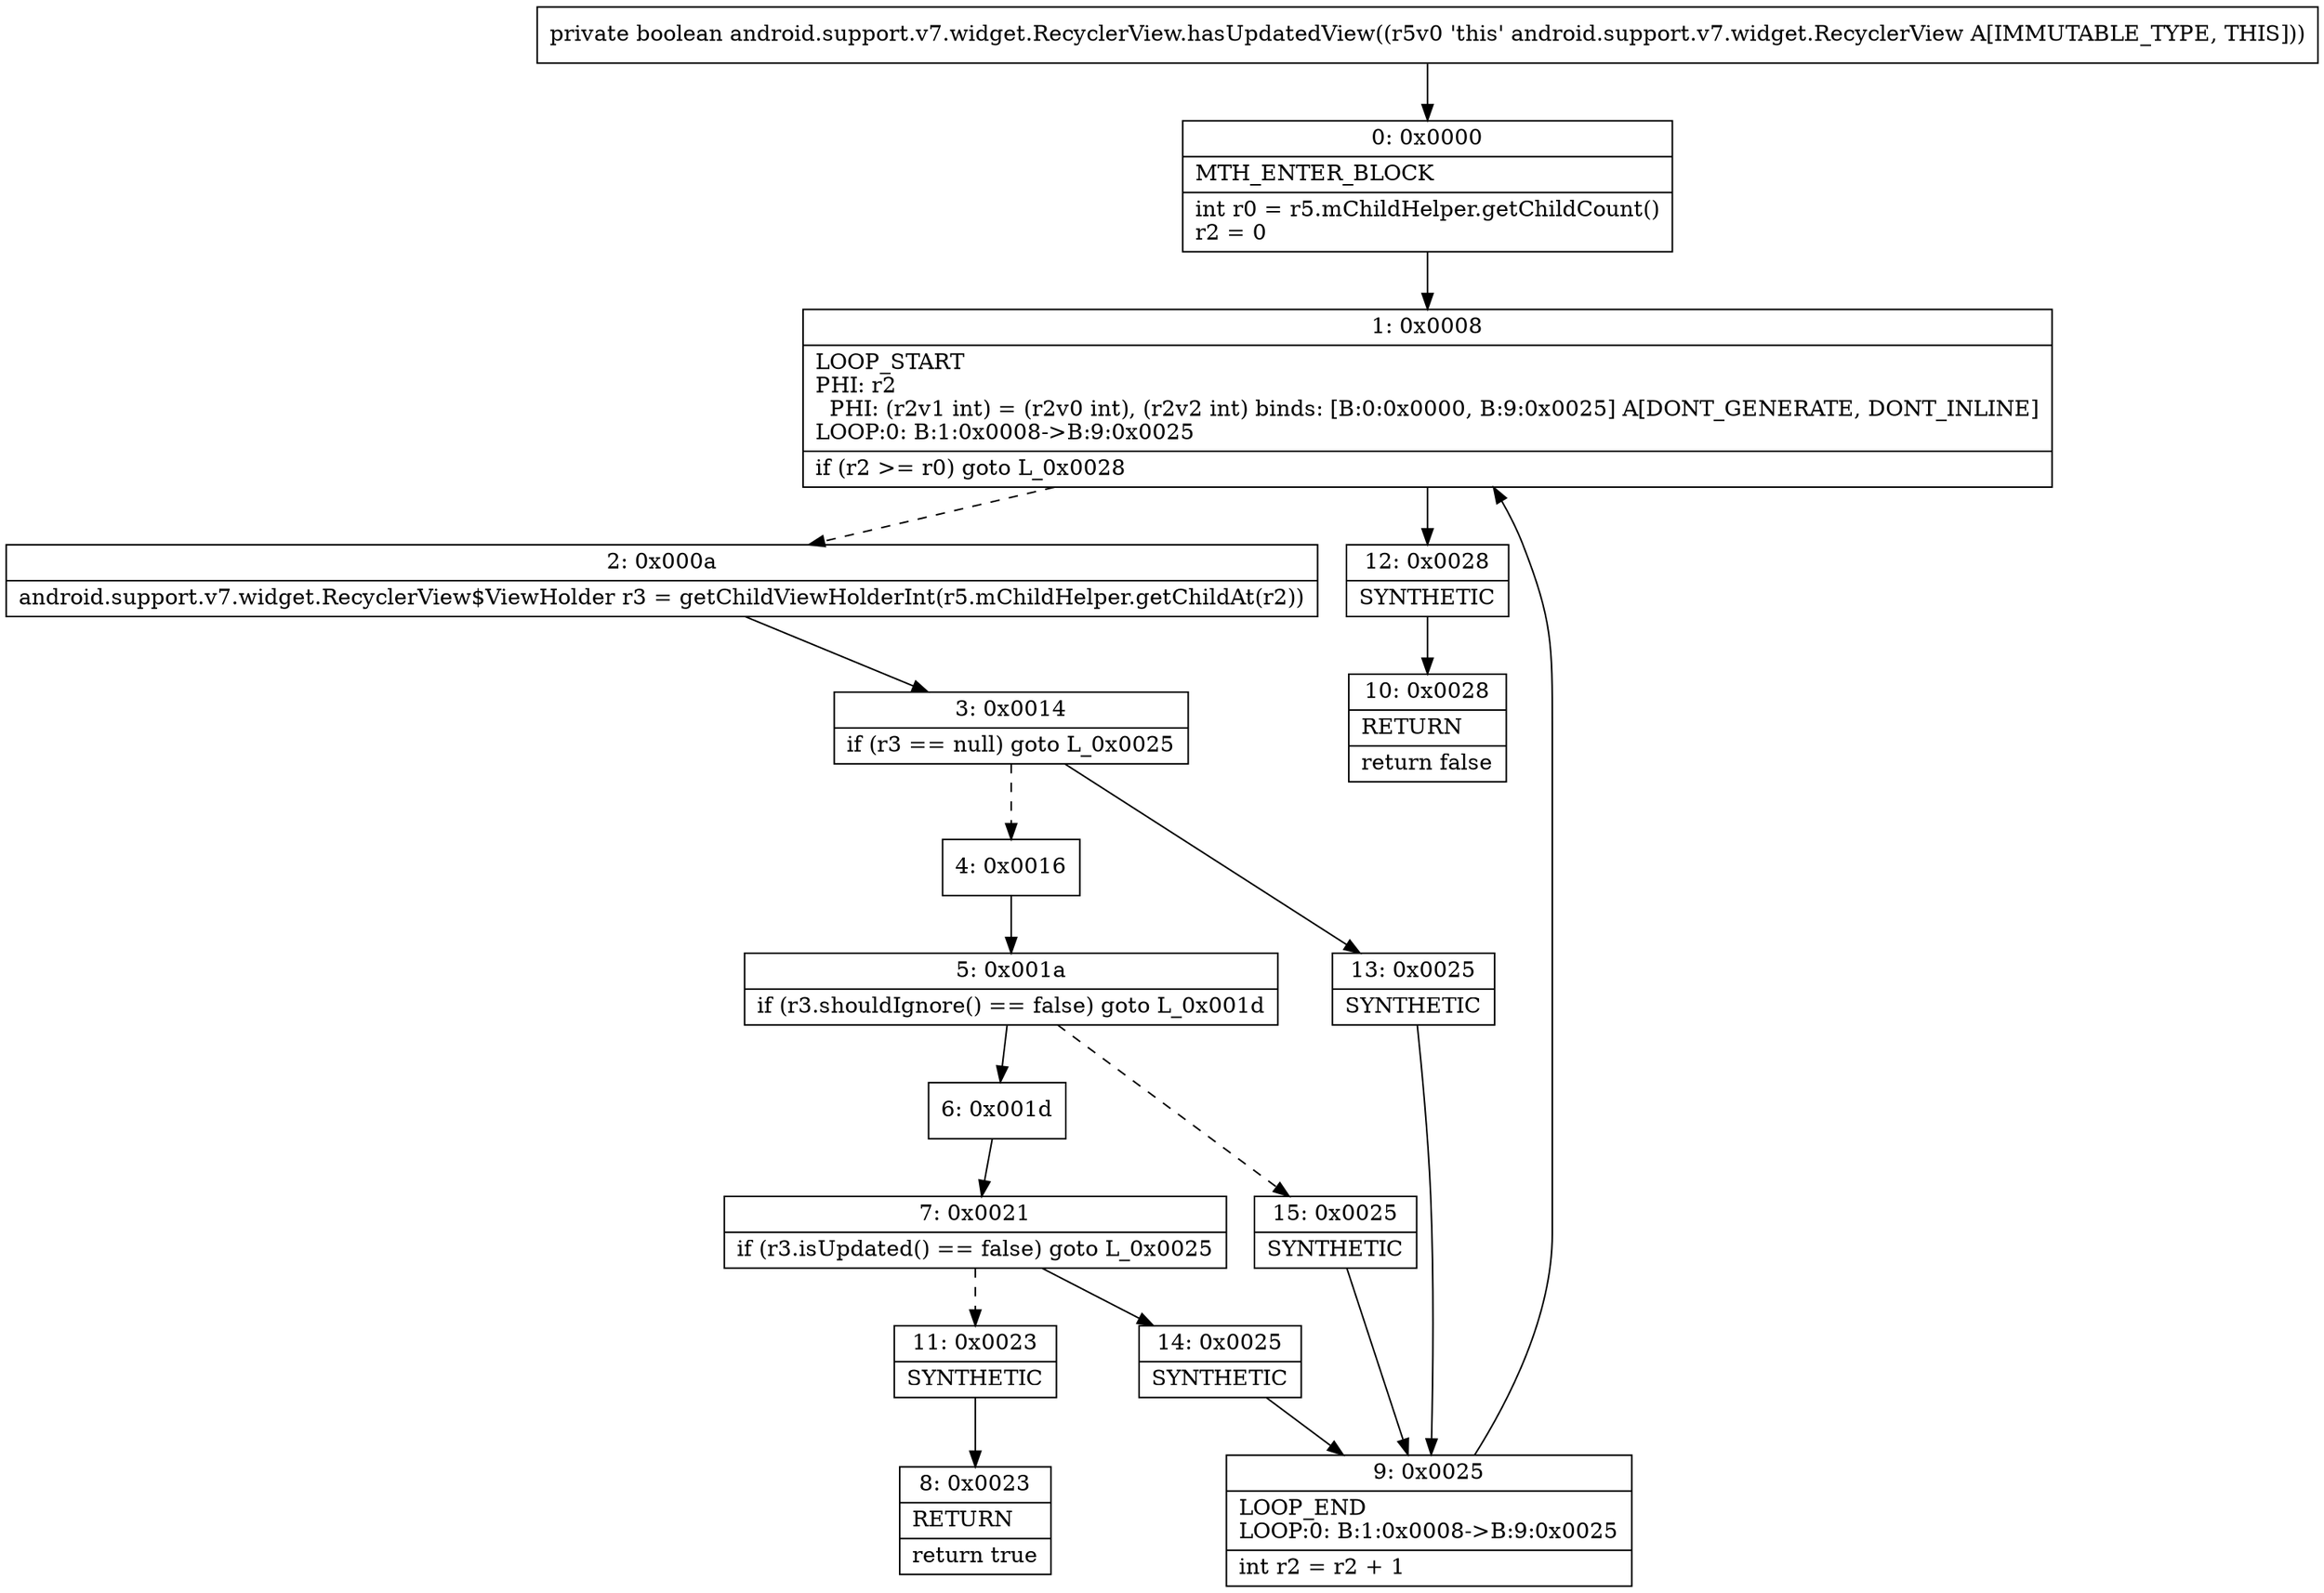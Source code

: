digraph "CFG forandroid.support.v7.widget.RecyclerView.hasUpdatedView()Z" {
Node_0 [shape=record,label="{0\:\ 0x0000|MTH_ENTER_BLOCK\l|int r0 = r5.mChildHelper.getChildCount()\lr2 = 0\l}"];
Node_1 [shape=record,label="{1\:\ 0x0008|LOOP_START\lPHI: r2 \l  PHI: (r2v1 int) = (r2v0 int), (r2v2 int) binds: [B:0:0x0000, B:9:0x0025] A[DONT_GENERATE, DONT_INLINE]\lLOOP:0: B:1:0x0008\-\>B:9:0x0025\l|if (r2 \>= r0) goto L_0x0028\l}"];
Node_2 [shape=record,label="{2\:\ 0x000a|android.support.v7.widget.RecyclerView$ViewHolder r3 = getChildViewHolderInt(r5.mChildHelper.getChildAt(r2))\l}"];
Node_3 [shape=record,label="{3\:\ 0x0014|if (r3 == null) goto L_0x0025\l}"];
Node_4 [shape=record,label="{4\:\ 0x0016}"];
Node_5 [shape=record,label="{5\:\ 0x001a|if (r3.shouldIgnore() == false) goto L_0x001d\l}"];
Node_6 [shape=record,label="{6\:\ 0x001d}"];
Node_7 [shape=record,label="{7\:\ 0x0021|if (r3.isUpdated() == false) goto L_0x0025\l}"];
Node_8 [shape=record,label="{8\:\ 0x0023|RETURN\l|return true\l}"];
Node_9 [shape=record,label="{9\:\ 0x0025|LOOP_END\lLOOP:0: B:1:0x0008\-\>B:9:0x0025\l|int r2 = r2 + 1\l}"];
Node_10 [shape=record,label="{10\:\ 0x0028|RETURN\l|return false\l}"];
Node_11 [shape=record,label="{11\:\ 0x0023|SYNTHETIC\l}"];
Node_12 [shape=record,label="{12\:\ 0x0028|SYNTHETIC\l}"];
Node_13 [shape=record,label="{13\:\ 0x0025|SYNTHETIC\l}"];
Node_14 [shape=record,label="{14\:\ 0x0025|SYNTHETIC\l}"];
Node_15 [shape=record,label="{15\:\ 0x0025|SYNTHETIC\l}"];
MethodNode[shape=record,label="{private boolean android.support.v7.widget.RecyclerView.hasUpdatedView((r5v0 'this' android.support.v7.widget.RecyclerView A[IMMUTABLE_TYPE, THIS])) }"];
MethodNode -> Node_0;
Node_0 -> Node_1;
Node_1 -> Node_2[style=dashed];
Node_1 -> Node_12;
Node_2 -> Node_3;
Node_3 -> Node_4[style=dashed];
Node_3 -> Node_13;
Node_4 -> Node_5;
Node_5 -> Node_6;
Node_5 -> Node_15[style=dashed];
Node_6 -> Node_7;
Node_7 -> Node_11[style=dashed];
Node_7 -> Node_14;
Node_9 -> Node_1;
Node_11 -> Node_8;
Node_12 -> Node_10;
Node_13 -> Node_9;
Node_14 -> Node_9;
Node_15 -> Node_9;
}

